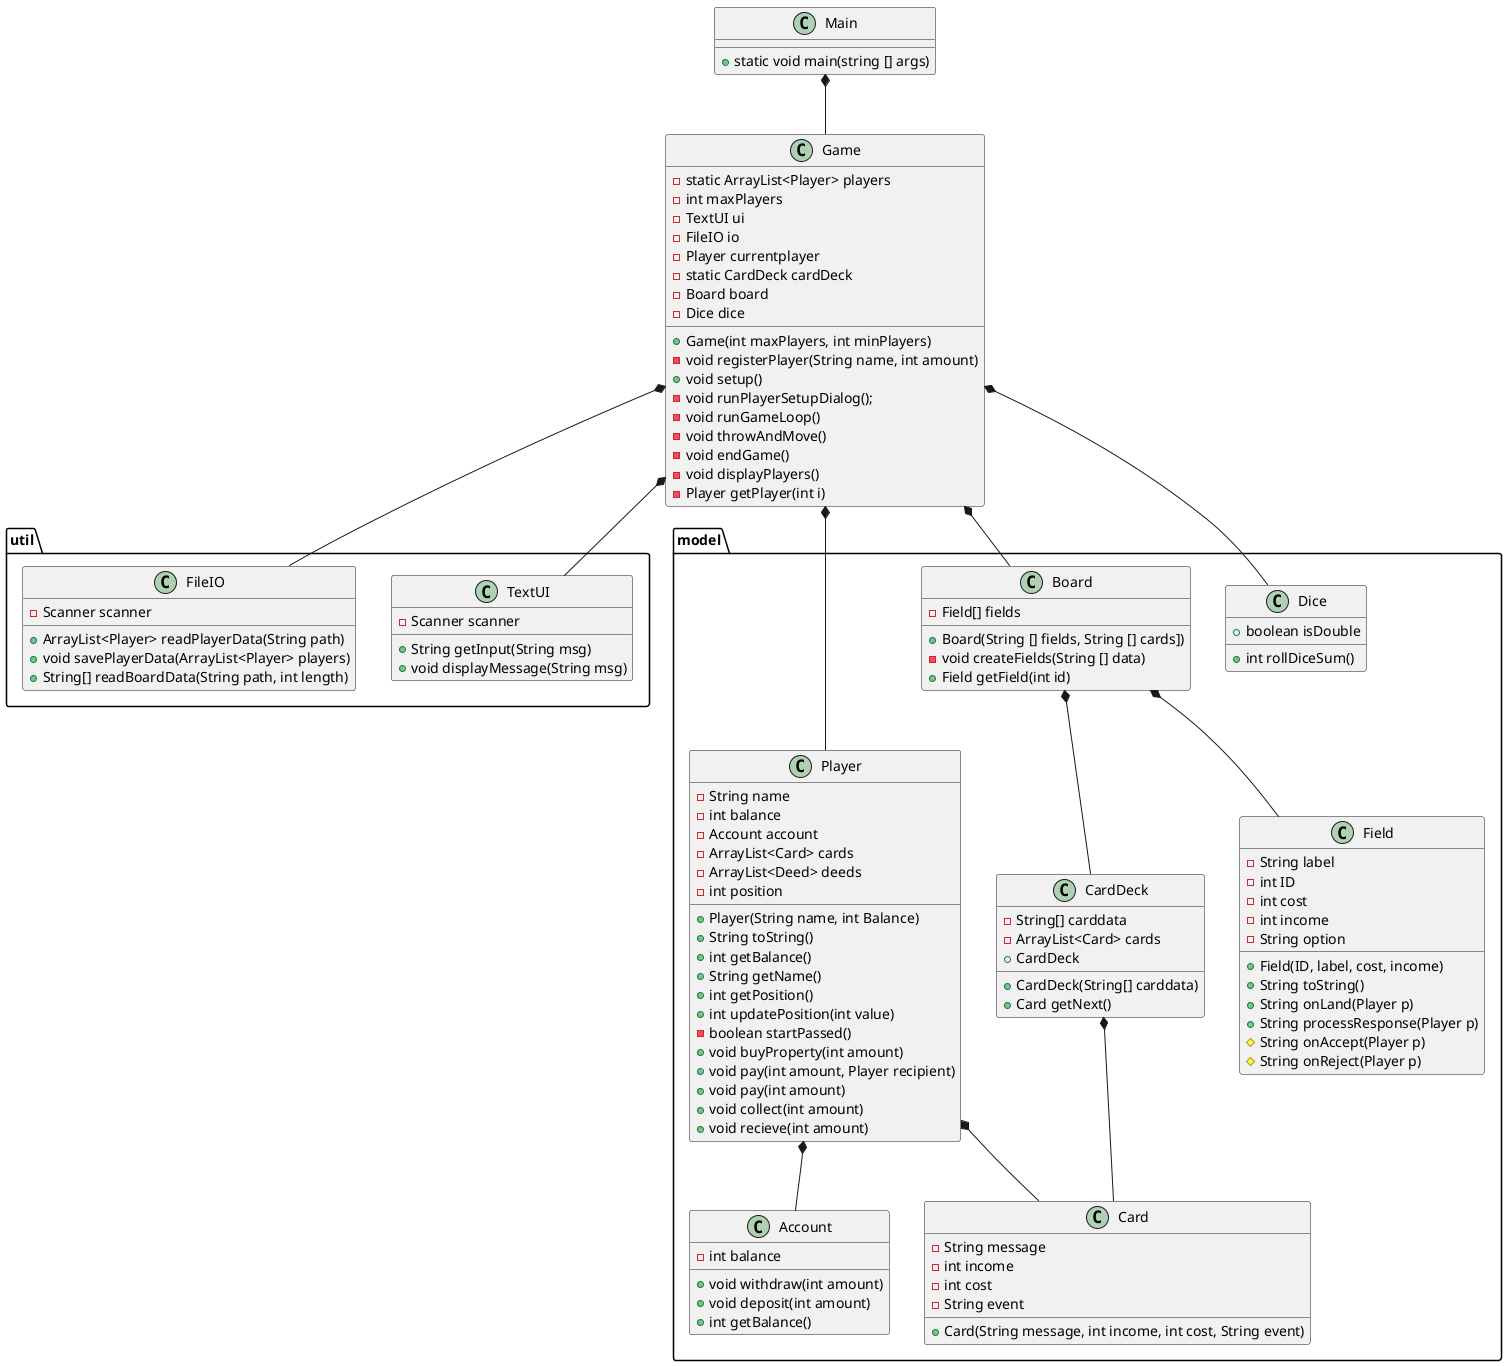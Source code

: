 @startuml
'Domænemodellen giver nye entity klasser
'Pakker, model og util


class Main
class Game
package "util"{
    class TextUI
    class FileIO
}

package "model"{
    class Player
    class Field
      class Dice
      class Account
      class CardDeck
       class Card
      class Board
}

Main *-- Game
Game *-- TextUI
Game *-- FileIO
Game *-- Player
Player *-- Account
Player *-- Card
Game *--Board
Game *-- Dice
Board *-- Field
Board *-- CardDeck
CardDeck *-- Card


Main : + static void main(string [] args)

Player  : - String name
Player  : - int balance
'---_new-----
Player : - Account account
Player : - ArrayList<Card> cards
Player : - ArrayList<Deed> deeds
'-----------
Player  : + Player(String name, int Balance)
Player : - int position
Player  : + String toString()
Player  : + int getBalance()
Player : + String getName()
Player : + int getPosition()
'----new-----
Player  : +int updatePosition(int value)
Player : -boolean startPassed()
Player : + void buyProperty(int amount)
Player : + void pay(int amount, Player recipient)
Player : + void pay(int amount)
Player : + void collect(int amount)
Player : + void recieve(int amount)

'-----------
Account :  - int balance
Account  : + void withdraw(int amount)
Account  : + void deposit(int amount)
Account  : + int getBalance()

Game : - static ArrayList<Player> players
Game : - int maxPlayers
Game : - TextUI ui
Game : - FileIO io
Game : - Player currentplayer
Game : - static CardDeck cardDeck
Game : - Board board
Game : - Dice dice
Game : + Game(int maxPlayers, int minPlayers)
Game : - void registerPlayer(String name, int amount)
Game : + void setup()
Game : - void runPlayerSetupDialog();
Game : - void runGameLoop()
Game : - void throwAndMove()
Game : - void endGame()
Game : - void displayPlayers()
Game : - Player getPlayer(int i)

TextUI : + String getInput(String msg)
TextUI : - Scanner scanner
TextUI : + void displayMessage(String msg)


FileIO : - Scanner scanner
FileIO : + ArrayList<Player> readPlayerData(String path)
FileIO : + void savePlayerData(ArrayList<Player> players)
FileIO : + String[] readBoardData(String path, int length)

Field : - String label
Field : - int ID
Field : - int cost
Field : - int income
Field : - String option
Field : + Field(ID, label, cost, income)
Field : + String toString()
Field : + String onLand(Player p)
Field : + String processResponse(Player p)
Field : # String onAccept(Player p)
Field : # String onReject(Player p)


Board : - Field[] fields
Board : + Board(String [] fields, String [] cards])
Board : - void createFields(String [] data)
Board : + Field getField(int id)

CardDeck : - String[] carddata
CardDeck : - ArrayList<Card> cards
CardDeck : + CardDeck
CardDeck : + CardDeck(String[] carddata)
CardDeck : + Card getNext()

Card : -String message
Card : -int income
Card : -int cost
Card : -String event
Card : +Card(String message, int income, int cost, String event)

Dice : +boolean isDouble
Dice : +int rollDiceSum()
@enduml
